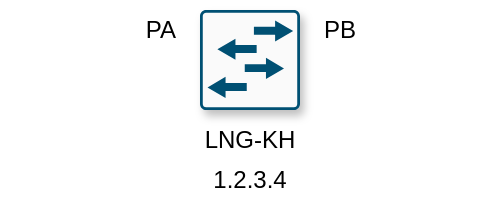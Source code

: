 <mxfile version="26.2.14">
  <diagram name="Page-1" id="c37626ed-c26b-45fb-9056-f9ebc6bb27b6">
    <mxGraphModel dx="1418" dy="820" grid="1" gridSize="10" guides="1" tooltips="1" connect="1" arrows="1" fold="1" page="1" pageScale="1" pageWidth="1100" pageHeight="850" background="none" math="0" shadow="0">
      <root>
        <mxCell id="0" />
        <mxCell id="1" parent="0" /><mxCell id="SWITCH-0-porta-b" value="PB" style="text;html=1;align=left;verticalAlign=middle;whiteSpace=wrap;rounded=0;" parent="1" vertex="1">
          <mxGeometry x="60" y="-5" width="90" height="30" as="geometry" />
        </mxCell>
        <mxCell id="SWITCH-0" value="" style="sketch=0;points=[[0.015,0.015,0],[0.985,0.015,0],[0.985,0.985,0],[0.015,0.985,0],[0.25,0,0],[0.5,0,0],[0.75,0,0],[1,0.25,0],[1,0.5,0],[1,0.75,0],[0.75,1,0],[0.5,1,0],[0.25,1,0],[0,0.75,0],[0,0.5,0],[0,0.25,0]];verticalLabelPosition=bottom;html=1;verticalAlign=top;aspect=fixed;align=center;pointerEvents=1;shape=mxgraph.cisco19.rect;prIcon=l2_switch;fillColor=#FAFAFA;strokeColor=#005073;shadow=1;" parent="1" vertex="1">
          <mxGeometry x="0" y="0" width="50" height="50" as="geometry" />
        </mxCell>
        <mxCell id="SWITCH-0-porta-a" value="PA" style="text;html=1;align=right;verticalAlign=middle;whiteSpace=wrap;rounded=0;" parent="1" vertex="1">
          <mxGeometry x="-100" y="-5" width="90" height="30" as="geometry" />
        </mxCell>
        <mxCell id="SWITCH-0-desc-linha1" value="LNG-KH" style="text;html=1;align=center;verticalAlign=middle;whiteSpace=wrap;rounded=0;" vertex="1" parent="1">
          <mxGeometry x="-85" y="50" width="220" height="30" as="geometry" />
        </mxCell>
        <mxCell id="SWITCH-0-desc-linha2" value="1.2.3.4" style="text;html=1;align=center;verticalAlign=middle;whiteSpace=wrap;rounded=0;" vertex="1" parent="1">
          <mxGeometry x="-85" y="70" width="220" height="30" as="geometry" />
        </mxCell>
     </root>
    </mxGraphModel>
  </diagram>
</mxfile>